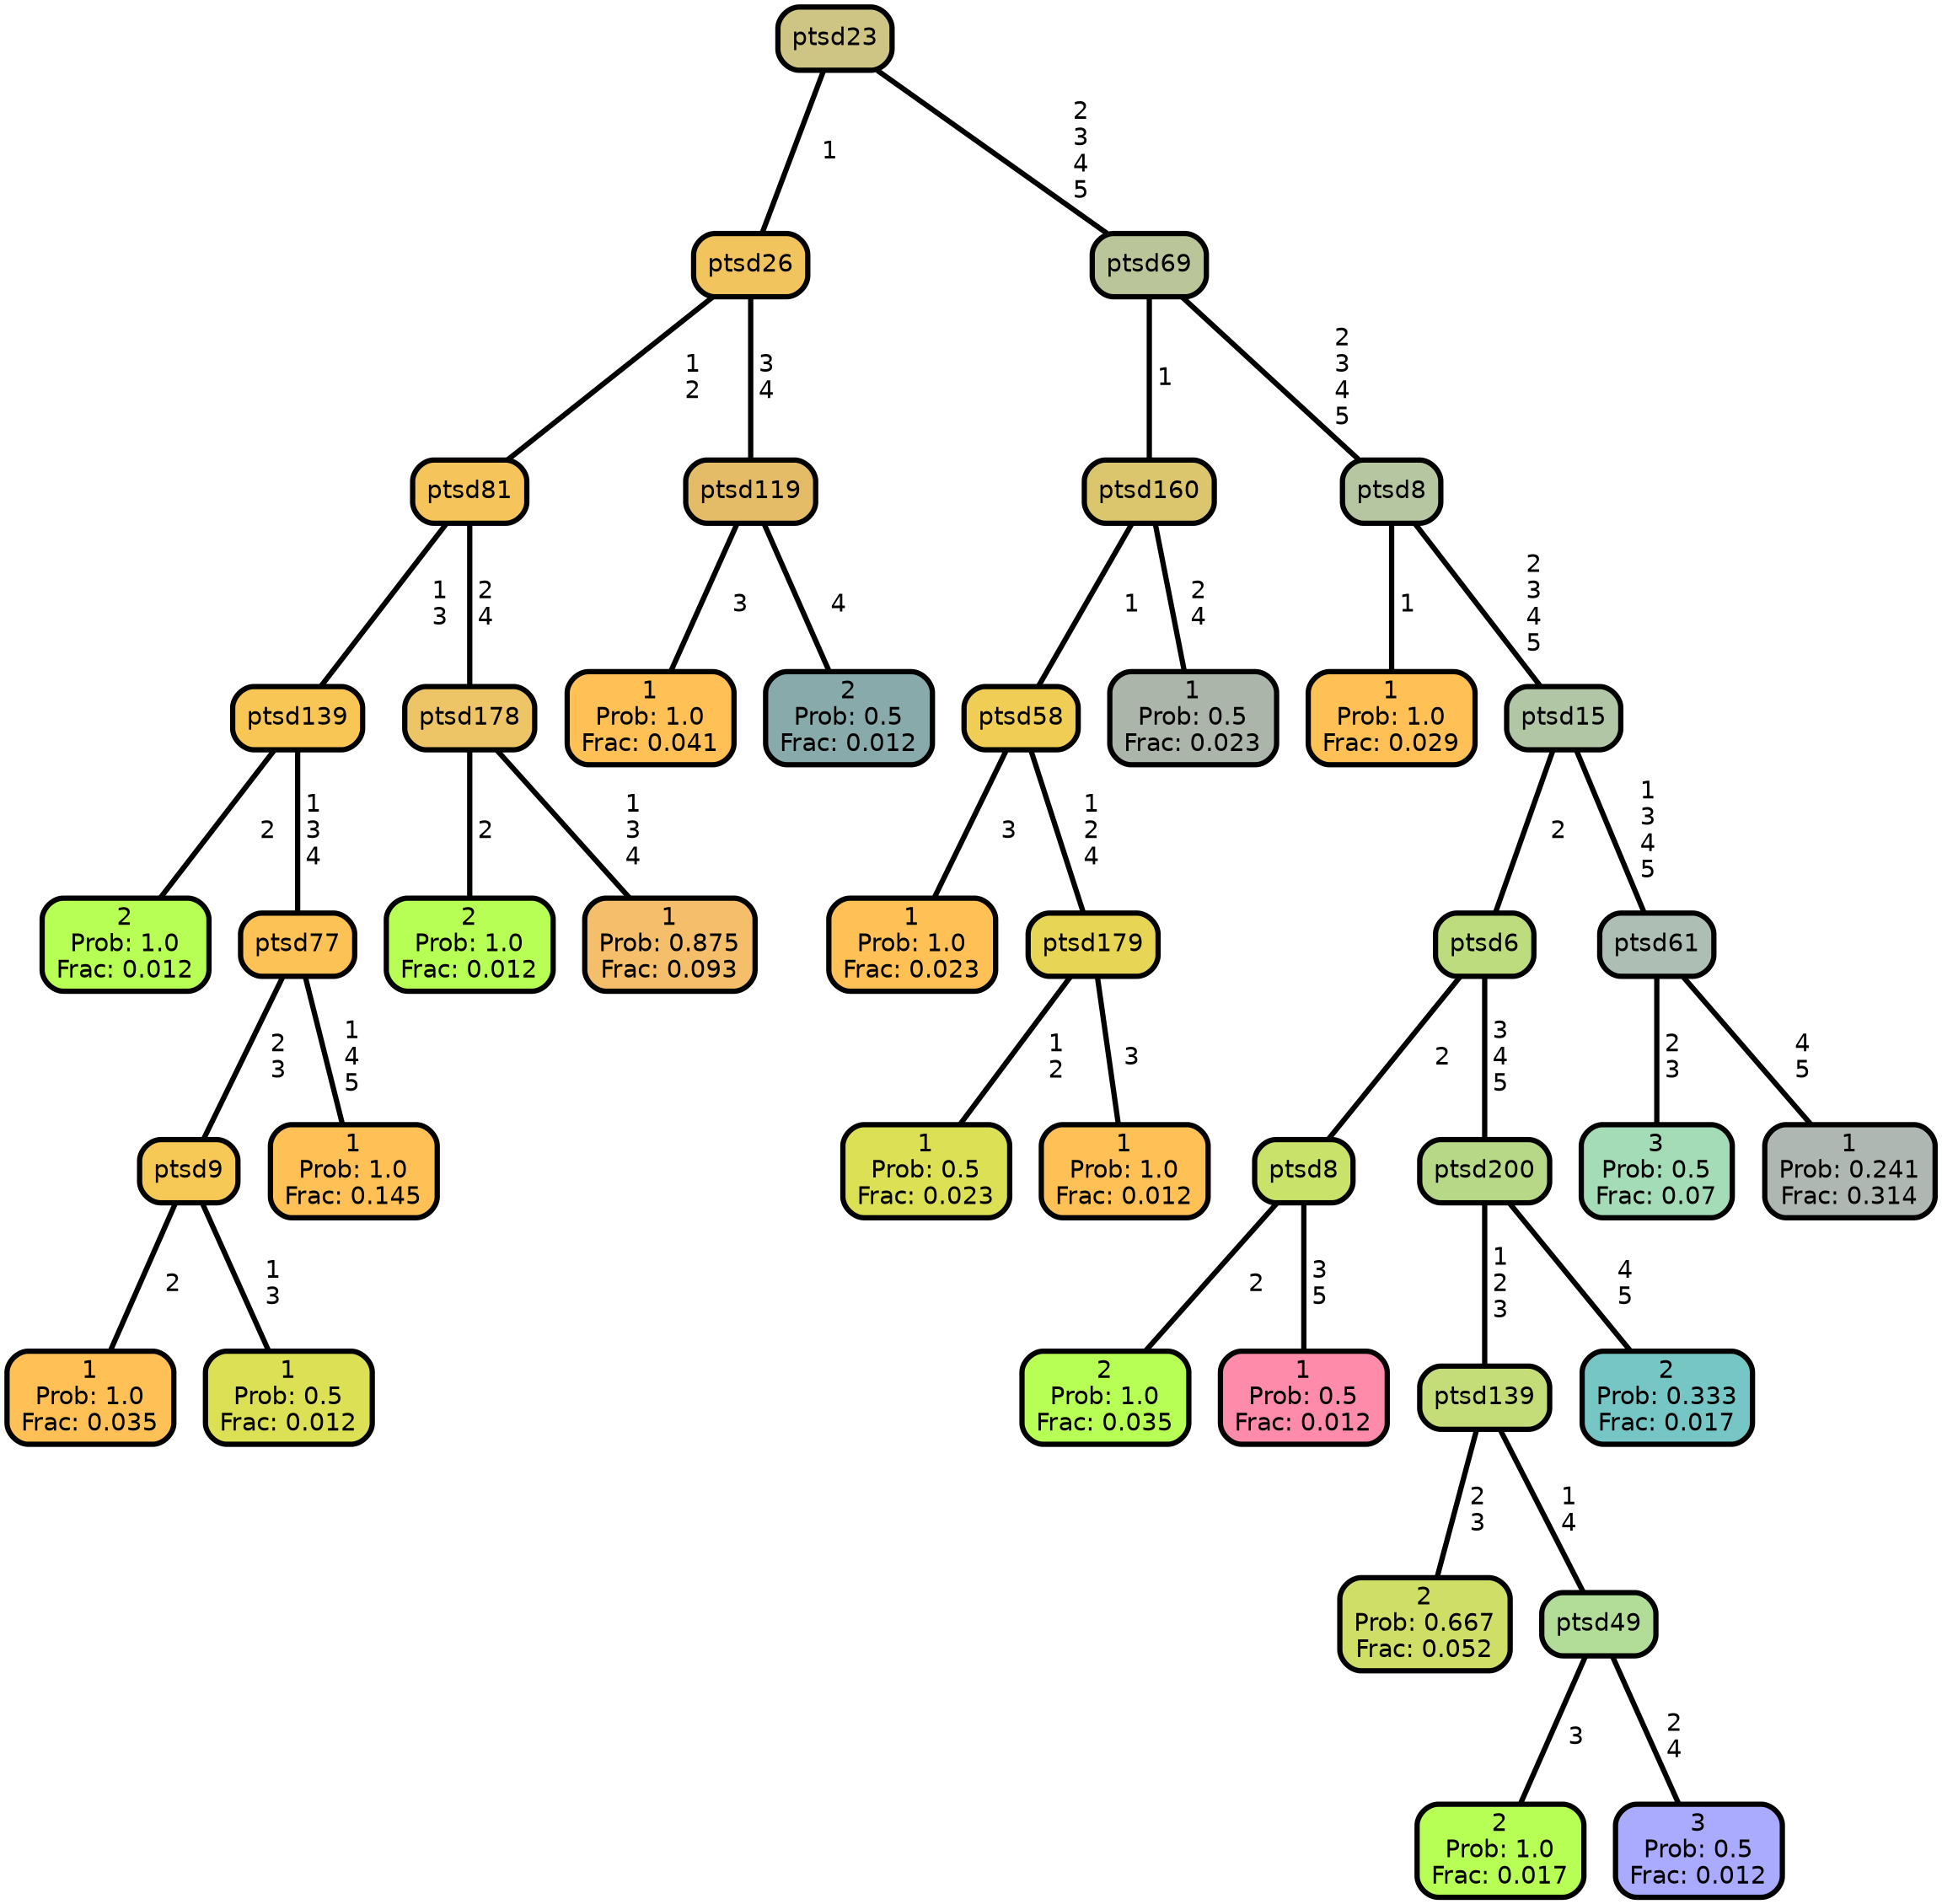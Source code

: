 graph Tree {
node [shape=box, style="filled, rounded",color="black",penwidth="3",fontcolor="black",                 fontname=helvetica] ;
graph [ranksep="0 equally", splines=straight,                 bgcolor=transparent, dpi=200] ;
edge [fontname=helvetica, color=black] ;
0 [label="2
Prob: 1.0
Frac: 0.012", fillcolor="#b8ff55"] ;
1 [label="ptsd139", fillcolor="#f8c655"] ;
2 [label="1
Prob: 1.0
Frac: 0.035", fillcolor="#ffc155"] ;
3 [label="ptsd9", fillcolor="#f6c855"] ;
4 [label="1
Prob: 0.5
Frac: 0.012", fillcolor="#dbe055"] ;
5 [label="ptsd77", fillcolor="#fcc255"] ;
6 [label="1
Prob: 1.0
Frac: 0.145", fillcolor="#ffc155"] ;
7 [label="ptsd81", fillcolor="#f5c55b"] ;
8 [label="2
Prob: 1.0
Frac: 0.012", fillcolor="#b8ff55"] ;
9 [label="ptsd178", fillcolor="#edc567"] ;
10 [label="1
Prob: 0.875
Frac: 0.093", fillcolor="#f4be6a"] ;
11 [label="ptsd26", fillcolor="#f2c45d"] ;
12 [label="1
Prob: 1.0
Frac: 0.041", fillcolor="#ffc155"] ;
13 [label="ptsd119", fillcolor="#e4bb67"] ;
14 [label="2
Prob: 0.5
Frac: 0.012", fillcolor="#89aaaa"] ;
15 [label="ptsd23", fillcolor="#cec584"] ;
16 [label="1
Prob: 1.0
Frac: 0.023", fillcolor="#ffc155"] ;
17 [label="ptsd58", fillcolor="#f0cd55"] ;
18 [label="1
Prob: 0.5
Frac: 0.023", fillcolor="#dbe055"] ;
19 [label="ptsd179", fillcolor="#e7d555"] ;
20 [label="1
Prob: 1.0
Frac: 0.012", fillcolor="#ffc155"] ;
21 [label="ptsd160", fillcolor="#dcc66d"] ;
22 [label="1
Prob: 0.5
Frac: 0.023", fillcolor="#abb5aa"] ;
23 [label="ptsd69", fillcolor="#bac69a"] ;
24 [label="1
Prob: 1.0
Frac: 0.029", fillcolor="#ffc155"] ;
25 [label="ptsd8", fillcolor="#b5c6a1"] ;
26 [label="2
Prob: 1.0
Frac: 0.035", fillcolor="#b8ff55"] ;
27 [label="ptsd8", fillcolor="#c9e26a"] ;
28 [label="1
Prob: 0.5
Frac: 0.012", fillcolor="#ff8baa"] ;
29 [label="ptsd6", fillcolor="#bddc7d"] ;
30 [label="2
Prob: 0.667
Frac: 0.052", fillcolor="#cfde67"] ;
31 [label="ptsd139", fillcolor="#c5dd79"] ;
32 [label="2
Prob: 1.0
Frac: 0.017", fillcolor="#b8ff55"] ;
33 [label="ptsd49", fillcolor="#b2dd99"] ;
34 [label="3
Prob: 0.5
Frac: 0.012", fillcolor="#aaaaff"] ;
35 [label="ptsd200", fillcolor="#b7d987"] ;
36 [label="2
Prob: 0.333
Frac: 0.017", fillcolor="#77c6c6"] ;
37 [label="ptsd15", fillcolor="#b1c6a5"] ;
38 [label="3
Prob: 0.5
Frac: 0.07", fillcolor="#a4dcb8"] ;
39 [label="ptsd61", fillcolor="#adbeb4"] ;
40 [label="1
Prob: 0.241
Frac: 0.314", fillcolor="#afb7b3"] ;
1 -- 0 [label=" 2",penwidth=3] ;
1 -- 5 [label=" 1\n 3\n 4",penwidth=3] ;
3 -- 2 [label=" 2",penwidth=3] ;
3 -- 4 [label=" 1\n 3",penwidth=3] ;
5 -- 3 [label=" 2\n 3",penwidth=3] ;
5 -- 6 [label=" 1\n 4\n 5",penwidth=3] ;
7 -- 1 [label=" 1\n 3",penwidth=3] ;
7 -- 9 [label=" 2\n 4",penwidth=3] ;
9 -- 8 [label=" 2",penwidth=3] ;
9 -- 10 [label=" 1\n 3\n 4",penwidth=3] ;
11 -- 7 [label=" 1\n 2",penwidth=3] ;
11 -- 13 [label=" 3\n 4",penwidth=3] ;
13 -- 12 [label=" 3",penwidth=3] ;
13 -- 14 [label=" 4",penwidth=3] ;
15 -- 11 [label=" 1",penwidth=3] ;
15 -- 23 [label=" 2\n 3\n 4\n 5",penwidth=3] ;
17 -- 16 [label=" 3",penwidth=3] ;
17 -- 19 [label=" 1\n 2\n 4",penwidth=3] ;
19 -- 18 [label=" 1\n 2",penwidth=3] ;
19 -- 20 [label=" 3",penwidth=3] ;
21 -- 17 [label=" 1",penwidth=3] ;
21 -- 22 [label=" 2\n 4",penwidth=3] ;
23 -- 21 [label=" 1",penwidth=3] ;
23 -- 25 [label=" 2\n 3\n 4\n 5",penwidth=3] ;
25 -- 24 [label=" 1",penwidth=3] ;
25 -- 37 [label=" 2\n 3\n 4\n 5",penwidth=3] ;
27 -- 26 [label=" 2",penwidth=3] ;
27 -- 28 [label=" 3\n 5",penwidth=3] ;
29 -- 27 [label=" 2",penwidth=3] ;
29 -- 35 [label=" 3\n 4\n 5",penwidth=3] ;
31 -- 30 [label=" 2\n 3",penwidth=3] ;
31 -- 33 [label=" 1\n 4",penwidth=3] ;
33 -- 32 [label=" 3",penwidth=3] ;
33 -- 34 [label=" 2\n 4",penwidth=3] ;
35 -- 31 [label=" 1\n 2\n 3",penwidth=3] ;
35 -- 36 [label=" 4\n 5",penwidth=3] ;
37 -- 29 [label=" 2",penwidth=3] ;
37 -- 39 [label=" 1\n 3\n 4\n 5",penwidth=3] ;
39 -- 38 [label=" 2\n 3",penwidth=3] ;
39 -- 40 [label=" 4\n 5",penwidth=3] ;
{rank = same;}}